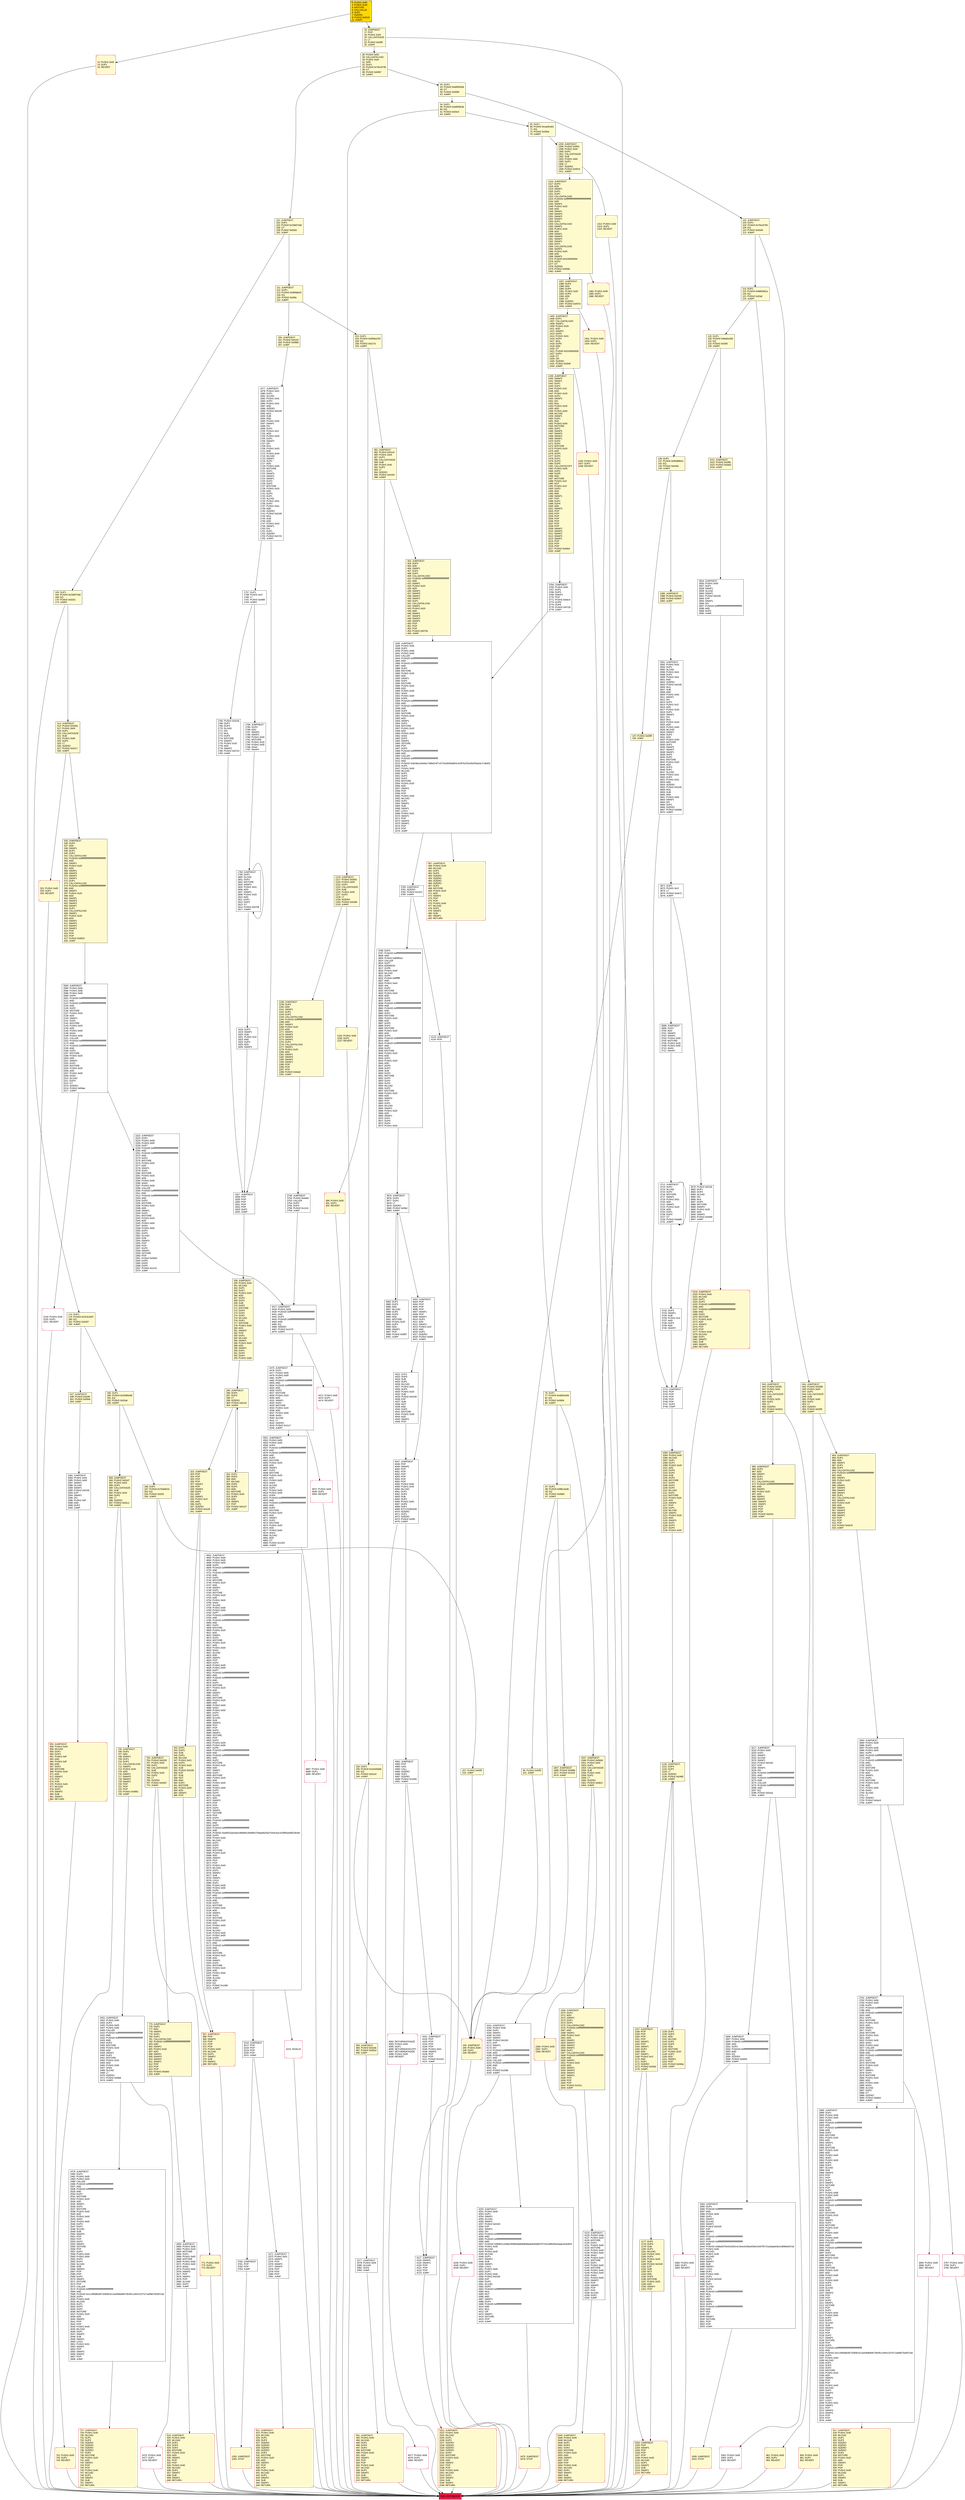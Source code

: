 digraph G {
bgcolor=transparent rankdir=UD;
node [shape=box style=filled color=black fillcolor=white fontname=arial fontcolor=black];
3749 [label="3749: JUMPDEST\l3750: PUSH2 0x0eb0\l3753: CALLER\l3754: DUP4\l3755: DUP4\l3756: PUSH2 0x1141\l3759: JUMP\l" ];
4117 [label="4117: JUMPDEST\l4118: SWAP4\l4119: SWAP3\l4120: POP\l4121: POP\l4122: POP\l4123: JUMP\l" ];
1238 [label="1238: JUMPDEST\l1239: DUP2\l1240: ADD\l1241: SWAP1\l1242: DUP1\l1243: DUP1\l1244: CALLDATALOAD\l1245: PUSH20 0xffffffffffffffffffffffffffffffffffffffff\l1266: AND\l1267: SWAP1\l1268: PUSH1 0x20\l1270: ADD\l1271: SWAP1\l1272: SWAP3\l1273: SWAP2\l1274: SWAP1\l1275: DUP1\l1276: CALLDATALOAD\l1277: SWAP1\l1278: PUSH1 0x20\l1280: ADD\l1281: SWAP1\l1282: SWAP3\l1283: SWAP2\l1284: SWAP1\l1285: POP\l1286: POP\l1287: POP\l1288: PUSH2 0x0ea5\l1291: JUMP\l" fillcolor=lemonchiffon ];
3671 [label="3671: DUP1\l3672: PUSH1 0x1f\l3674: LT\l3675: PUSH2 0x0e72\l3678: JUMPI\l" ];
2475 [label="2475: PUSH1 0x00\l2477: DUP1\l2478: REVERT\l" shape=Msquare color=crimson ];
2218 [label="2218: PUSH1 0x00\l2220: DUP1\l2221: REVERT\l" shape=Msquare color=crimson ];
841 [label="841: JUMPDEST\l842: PUSH2 0x0395\l845: PUSH1 0x04\l847: DUP1\l848: CALLDATASIZE\l849: SUB\l850: PUSH1 0x40\l852: DUP2\l853: LT\l854: ISZERO\l855: PUSH2 0x035f\l858: JUMPI\l" fillcolor=lemonchiffon ];
4047 [label="4047: JUMPDEST\l4048: POP\l4049: SWAP6\l4050: POP\l4051: POP\l4052: POP\l4053: POP\l4054: POP\l4055: POP\l4056: PUSH1 0x00\l4058: PUSH1 0x40\l4060: MLOAD\l4061: DUP1\l4062: DUP4\l4063: SUB\l4064: DUP2\l4065: PUSH1 0x00\l4067: DUP8\l4068: DUP1\l4069: EXTCODESIZE\l4070: ISZERO\l4071: DUP1\l4072: ISZERO\l4073: PUSH2 0x0ff1\l4076: JUMPI\l" ];
4691 [label="4691: JUMPDEST\l4692: PUSH1 0x00\l4694: PUSH1 0x05\l4696: PUSH1 0x00\l4698: DUP5\l4699: PUSH20 0xffffffffffffffffffffffffffffffffffffffff\l4720: AND\l4721: PUSH20 0xffffffffffffffffffffffffffffffffffffffff\l4742: AND\l4743: DUP2\l4744: MSTORE\l4745: PUSH1 0x20\l4747: ADD\l4748: SWAP1\l4749: DUP2\l4750: MSTORE\l4751: PUSH1 0x20\l4753: ADD\l4754: PUSH1 0x00\l4756: SHA3\l4757: SLOAD\l4758: PUSH1 0x05\l4760: PUSH1 0x00\l4762: DUP7\l4763: PUSH20 0xffffffffffffffffffffffffffffffffffffffff\l4784: AND\l4785: PUSH20 0xffffffffffffffffffffffffffffffffffffffff\l4806: AND\l4807: DUP2\l4808: MSTORE\l4809: PUSH1 0x20\l4811: ADD\l4812: SWAP1\l4813: DUP2\l4814: MSTORE\l4815: PUSH1 0x20\l4817: ADD\l4818: PUSH1 0x00\l4820: SHA3\l4821: SLOAD\l4822: ADD\l4823: SWAP1\l4824: POP\l4825: DUP2\l4826: PUSH1 0x05\l4828: PUSH1 0x00\l4830: DUP7\l4831: PUSH20 0xffffffffffffffffffffffffffffffffffffffff\l4852: AND\l4853: PUSH20 0xffffffffffffffffffffffffffffffffffffffff\l4874: AND\l4875: DUP2\l4876: MSTORE\l4877: PUSH1 0x20\l4879: ADD\l4880: SWAP1\l4881: DUP2\l4882: MSTORE\l4883: PUSH1 0x20\l4885: ADD\l4886: PUSH1 0x00\l4888: SHA3\l4889: PUSH1 0x00\l4891: DUP3\l4892: DUP3\l4893: SLOAD\l4894: SUB\l4895: SWAP3\l4896: POP\l4897: POP\l4898: DUP2\l4899: SWAP1\l4900: SSTORE\l4901: POP\l4902: DUP2\l4903: PUSH1 0x05\l4905: PUSH1 0x00\l4907: DUP6\l4908: PUSH20 0xffffffffffffffffffffffffffffffffffffffff\l4929: AND\l4930: PUSH20 0xffffffffffffffffffffffffffffffffffffffff\l4951: AND\l4952: DUP2\l4953: MSTORE\l4954: PUSH1 0x20\l4956: ADD\l4957: SWAP1\l4958: DUP2\l4959: MSTORE\l4960: PUSH1 0x20\l4962: ADD\l4963: PUSH1 0x00\l4965: SHA3\l4966: PUSH1 0x00\l4968: DUP3\l4969: DUP3\l4970: SLOAD\l4971: ADD\l4972: SWAP3\l4973: POP\l4974: POP\l4975: DUP2\l4976: SWAP1\l4977: SSTORE\l4978: POP\l4979: DUP3\l4980: PUSH20 0xffffffffffffffffffffffffffffffffffffffff\l5001: AND\l5002: DUP5\l5003: PUSH20 0xffffffffffffffffffffffffffffffffffffffff\l5024: AND\l5025: PUSH32 0xddf252ad1be2c89b69c2b068fc378daa952ba7f163c4a11628f55a4df523b3ef\l5058: DUP5\l5059: PUSH1 0x40\l5061: MLOAD\l5062: DUP1\l5063: DUP3\l5064: DUP2\l5065: MSTORE\l5066: PUSH1 0x20\l5068: ADD\l5069: SWAP2\l5070: POP\l5071: POP\l5072: PUSH1 0x40\l5074: MLOAD\l5075: DUP1\l5076: SWAP2\l5077: SUB\l5078: SWAP1\l5079: LOG3\l5080: DUP1\l5081: PUSH1 0x05\l5083: PUSH1 0x00\l5085: DUP6\l5086: PUSH20 0xffffffffffffffffffffffffffffffffffffffff\l5107: AND\l5108: PUSH20 0xffffffffffffffffffffffffffffffffffffffff\l5129: AND\l5130: DUP2\l5131: MSTORE\l5132: PUSH1 0x20\l5134: ADD\l5135: SWAP1\l5136: DUP2\l5137: MSTORE\l5138: PUSH1 0x20\l5140: ADD\l5141: PUSH1 0x00\l5143: SHA3\l5144: SLOAD\l5145: PUSH1 0x05\l5147: PUSH1 0x00\l5149: DUP8\l5150: PUSH20 0xffffffffffffffffffffffffffffffffffffffff\l5171: AND\l5172: PUSH20 0xffffffffffffffffffffffffffffffffffffffff\l5193: AND\l5194: DUP2\l5195: MSTORE\l5196: PUSH1 0x20\l5198: ADD\l5199: SWAP1\l5200: DUP2\l5201: MSTORE\l5202: PUSH1 0x20\l5204: ADD\l5205: PUSH1 0x00\l5207: SHA3\l5208: SLOAD\l5209: ADD\l5210: EQ\l5211: PUSH2 0x1460\l5214: JUMPI\l" ];
1827 [label="1827: JUMPDEST\l1828: POP\l1829: POP\l1830: POP\l1831: POP\l1832: POP\l1833: DUP2\l1834: JUMP\l" ];
2222 [label="2222: JUMPDEST\l2223: DUP2\l2224: PUSH1 0x06\l2226: PUSH1 0x00\l2228: DUP7\l2229: PUSH20 0xffffffffffffffffffffffffffffffffffffffff\l2250: AND\l2251: PUSH20 0xffffffffffffffffffffffffffffffffffffffff\l2272: AND\l2273: DUP2\l2274: MSTORE\l2275: PUSH1 0x20\l2277: ADD\l2278: SWAP1\l2279: DUP2\l2280: MSTORE\l2281: PUSH1 0x20\l2283: ADD\l2284: PUSH1 0x00\l2286: SHA3\l2287: PUSH1 0x00\l2289: CALLER\l2290: PUSH20 0xffffffffffffffffffffffffffffffffffffffff\l2311: AND\l2312: PUSH20 0xffffffffffffffffffffffffffffffffffffffff\l2333: AND\l2334: DUP2\l2335: MSTORE\l2336: PUSH1 0x20\l2338: ADD\l2339: SWAP1\l2340: DUP2\l2341: MSTORE\l2342: PUSH1 0x20\l2344: ADD\l2345: PUSH1 0x00\l2347: SHA3\l2348: PUSH1 0x00\l2350: DUP3\l2351: DUP3\l2352: SLOAD\l2353: SUB\l2354: SWAP3\l2355: POP\l2356: POP\l2357: DUP2\l2358: SWAP1\l2359: SSTORE\l2360: POP\l2361: PUSH2 0x0943\l2364: DUP5\l2365: DUP5\l2366: DUP5\l2367: PUSH2 0x1141\l2370: JUMP\l" ];
0 [label="0: PUSH1 0x80\l2: PUSH1 0x40\l4: MSTORE\l5: CALLVALUE\l6: DUP1\l7: ISZERO\l8: PUSH2 0x0010\l11: JUMPI\l" fillcolor=lemonchiffon shape=Msquare fillcolor=gold ];
701 [label="701: PUSH1 0x00\l703: DUP1\l704: REVERT\l" fillcolor=lemonchiffon shape=Msquare color=crimson ];
753 [label="753: JUMPDEST\l754: PUSH2 0x0333\l757: PUSH1 0x04\l759: DUP1\l760: CALLDATASIZE\l761: SUB\l762: PUSH1 0x20\l764: DUP2\l765: LT\l766: ISZERO\l767: PUSH2 0x0307\l770: JUMPI\l" fillcolor=lemonchiffon ];
4124 [label="4124: JUMPDEST\l4125: PUSH1 0x06\l4127: PUSH1 0x20\l4129: MSTORE\l4130: DUP2\l4131: PUSH1 0x00\l4133: MSTORE\l4134: PUSH1 0x40\l4136: PUSH1 0x00\l4138: SHA3\l4139: PUSH1 0x20\l4141: MSTORE\l4142: DUP1\l4143: PUSH1 0x00\l4145: MSTORE\l4146: PUSH1 0x40\l4148: PUSH1 0x00\l4150: SHA3\l4151: PUSH1 0x00\l4153: SWAP2\l4154: POP\l4155: SWAP2\l4156: POP\l4157: POP\l4158: SLOAD\l4159: DUP2\l4160: JUMP\l" ];
3764 [label="3764: JUMPDEST\l3765: PUSH1 0x00\l3767: DUP1\l3768: DUP5\l3769: SWAP1\l3770: POP\l3771: PUSH2 0x0ec4\l3774: DUP6\l3775: DUP6\l3776: PUSH2 0x072b\l3779: JUMP\l" ];
1675 [label="1675: JUMPDEST\l1676: STOP\l" fillcolor=lemonchiffon shape=Msquare color=crimson ];
65 [label="65: DUP1\l66: PUSH4 0xcae9ca51\l71: EQ\l72: PUSH2 0x050e\l75: JUMPI\l" fillcolor=lemonchiffon ];
1818 [label="1818: DUP3\l1819: SWAP1\l1820: SUB\l1821: PUSH1 0x1f\l1823: AND\l1824: DUP3\l1825: ADD\l1826: SWAP2\l" ];
3712 [label="3712: JUMPDEST\l3713: DUP2\l3714: SLOAD\l3715: DUP2\l3716: MSTORE\l3717: SWAP1\l3718: PUSH1 0x01\l3720: ADD\l3721: SWAP1\l3722: PUSH1 0x20\l3724: ADD\l3725: DUP1\l3726: DUP4\l3727: GT\l3728: PUSH2 0x0e80\l3731: JUMPI\l" ];
4115 [label="4115: JUMPDEST\l4116: POP\l" ];
322 [label="322: JUMPDEST\l323: POP\l324: POP\l325: POP\l326: POP\l327: SWAP1\l328: POP\l329: SWAP1\l330: DUP2\l331: ADD\l332: SWAP1\l333: PUSH1 0x1f\l335: AND\l336: DUP1\l337: ISZERO\l338: PUSH2 0x016f\l341: JUMPI\l" fillcolor=lemonchiffon ];
4081 [label="4081: JUMPDEST\l4082: POP\l4083: GAS\l4084: CALL\l4085: ISZERO\l4086: DUP1\l4087: ISZERO\l4088: PUSH2 0x1005\l4091: JUMPI\l" ];
1387 [label="1387: JUMPDEST\l1388: DUP3\l1389: ADD\l1390: DUP4\l1391: PUSH1 0x20\l1393: DUP3\l1394: ADD\l1395: GT\l1396: ISZERO\l1397: PUSH2 0x057d\l1400: JUMPI\l" fillcolor=lemonchiffon ];
1139 [label="1139: DUP1\l1140: DUP3\l1141: ADD\l1142: MLOAD\l1143: DUP2\l1144: DUP5\l1145: ADD\l1146: MSTORE\l1147: PUSH1 0x20\l1149: DUP2\l1150: ADD\l1151: SWAP1\l1152: POP\l1153: PUSH2 0x046a\l1156: JUMP\l" fillcolor=lemonchiffon ];
1202 [label="1202: JUMPDEST\l1203: POP\l1204: SWAP3\l1205: POP\l1206: POP\l1207: POP\l1208: PUSH1 0x40\l1210: MLOAD\l1211: DUP1\l1212: SWAP2\l1213: SUB\l1214: SWAP1\l1215: RETURN\l" fillcolor=lemonchiffon shape=Msquare color=crimson ];
26 [label="26: PUSH1 0x00\l28: CALLDATALOAD\l29: PUSH1 0xe0\l31: SHR\l32: DUP1\l33: PUSH4 0x79cc6790\l38: GT\l39: PUSH2 0x0097\l42: JUMPI\l" fillcolor=lemonchiffon ];
399 [label="399: PUSH1 0x00\l401: DUP1\l402: REVERT\l" fillcolor=lemonchiffon shape=Msquare color=crimson ];
1405 [label="1405: JUMPDEST\l1406: DUP1\l1407: CALLDATALOAD\l1408: SWAP1\l1409: PUSH1 0x20\l1411: ADD\l1412: SWAP2\l1413: DUP5\l1414: PUSH1 0x01\l1416: DUP4\l1417: MUL\l1418: DUP5\l1419: ADD\l1420: GT\l1421: PUSH5 0x0100000000\l1427: DUP4\l1428: GT\l1429: OR\l1430: ISZERO\l1431: PUSH2 0x059f\l1434: JUMPI\l" fillcolor=lemonchiffon ];
5216 [label="5216: JUMPDEST\l5217: POP\l5218: POP\l5219: POP\l5220: POP\l5221: JUMP\l" ];
4417 [label="4417: JUMPDEST\l4418: PUSH1 0x00\l4420: PUSH20 0xffffffffffffffffffffffffffffffffffffffff\l4441: AND\l4442: DUP3\l4443: PUSH20 0xffffffffffffffffffffffffffffffffffffffff\l4464: AND\l4465: EQ\l4466: ISZERO\l4467: PUSH2 0x117b\l4470: JUMPI\l" ];
4101 [label="4101: JUMPDEST\l4102: POP\l4103: POP\l4104: POP\l4105: POP\l4106: PUSH1 0x01\l4108: SWAP2\l4109: POP\l4110: POP\l4111: PUSH2 0x1015\l4114: JUMP\l" ];
147 [label="147: PUSH2 0x00f5\l150: JUMP\l" fillcolor=lemonchiffon ];
4246 [label="4246: PUSH1 0x00\l4248: DUP1\l4249: REVERT\l" shape=Msquare color=crimson ];
655 [label="655: JUMPDEST\l656: PUSH1 0x40\l658: MLOAD\l659: DUP1\l660: DUP3\l661: PUSH1 0xff\l663: AND\l664: PUSH1 0xff\l666: AND\l667: DUP2\l668: MSTORE\l669: PUSH1 0x20\l671: ADD\l672: SWAP2\l673: POP\l674: POP\l675: PUSH1 0x40\l677: MLOAD\l678: DUP1\l679: SWAP2\l680: SUB\l681: SWAP1\l682: RETURN\l" fillcolor=lemonchiffon shape=Msquare color=crimson ];
1435 [label="1435: PUSH1 0x00\l1437: DUP1\l1438: REVERT\l" fillcolor=lemonchiffon shape=Msquare color=crimson ];
943 [label="943: JUMPDEST\l944: PUSH2 0x03f1\l947: PUSH1 0x04\l949: DUP1\l950: CALLDATASIZE\l951: SUB\l952: PUSH1 0x20\l954: DUP2\l955: LT\l956: ISZERO\l957: PUSH2 0x03c5\l960: JUMPI\l" fillcolor=lemonchiffon ];
1835 [label="1835: JUMPDEST\l1836: PUSH1 0x00\l1838: DUP2\l1839: PUSH1 0x06\l1841: PUSH1 0x00\l1843: CALLER\l1844: PUSH20 0xffffffffffffffffffffffffffffffffffffffff\l1865: AND\l1866: PUSH20 0xffffffffffffffffffffffffffffffffffffffff\l1887: AND\l1888: DUP2\l1889: MSTORE\l1890: PUSH1 0x20\l1892: ADD\l1893: SWAP1\l1894: DUP2\l1895: MSTORE\l1896: PUSH1 0x20\l1898: ADD\l1899: PUSH1 0x00\l1901: SHA3\l1902: PUSH1 0x00\l1904: DUP6\l1905: PUSH20 0xffffffffffffffffffffffffffffffffffffffff\l1926: AND\l1927: PUSH20 0xffffffffffffffffffffffffffffffffffffffff\l1948: AND\l1949: DUP2\l1950: MSTORE\l1951: PUSH1 0x20\l1953: ADD\l1954: SWAP1\l1955: DUP2\l1956: MSTORE\l1957: PUSH1 0x20\l1959: ADD\l1960: PUSH1 0x00\l1962: SHA3\l1963: DUP2\l1964: SWAP1\l1965: SSTORE\l1966: POP\l1967: DUP3\l1968: PUSH20 0xffffffffffffffffffffffffffffffffffffffff\l1989: AND\l1990: CALLER\l1991: PUSH20 0xffffffffffffffffffffffffffffffffffffffff\l2012: AND\l2013: PUSH32 0x8c5be1e5ebec7d5bd14f71427d1e84f3dd0314c0f7b2291e5b200ac8c7c3b925\l2046: DUP5\l2047: PUSH1 0x40\l2049: MLOAD\l2050: DUP1\l2051: DUP3\l2052: DUP2\l2053: MSTORE\l2054: PUSH1 0x20\l2056: ADD\l2057: SWAP2\l2058: POP\l2059: POP\l2060: PUSH1 0x40\l2062: MLOAD\l2063: DUP1\l2064: SWAP2\l2065: SUB\l2066: SWAP1\l2067: LOG3\l2068: PUSH1 0x01\l2070: SWAP1\l2071: POP\l2072: SWAP3\l2073: SWAP2\l2074: POP\l2075: POP\l2076: JUMP\l" ];
2683 [label="2683: JUMPDEST\l2684: PUSH1 0x00\l2686: DUP2\l2687: PUSH1 0x05\l2689: PUSH1 0x00\l2691: DUP6\l2692: PUSH20 0xffffffffffffffffffffffffffffffffffffffff\l2713: AND\l2714: PUSH20 0xffffffffffffffffffffffffffffffffffffffff\l2735: AND\l2736: DUP2\l2737: MSTORE\l2738: PUSH1 0x20\l2740: ADD\l2741: SWAP1\l2742: DUP2\l2743: MSTORE\l2744: PUSH1 0x20\l2746: ADD\l2747: PUSH1 0x00\l2749: SHA3\l2750: SLOAD\l2751: LT\l2752: ISZERO\l2753: PUSH2 0x0ac9\l2756: JUMPI\l" ];
87 [label="87: DUP1\l88: PUSH4 0xf8b14a3b\l93: EQ\l94: PUSH2 0x0683\l97: JUMPI\l" fillcolor=lemonchiffon ];
2371 [label="2371: JUMPDEST\l2372: PUSH1 0x01\l2374: SWAP1\l2375: POP\l2376: SWAP4\l2377: SWAP3\l2378: POP\l2379: POP\l2380: POP\l2381: JUMP\l" ];
304 [label="304: DUP1\l305: DUP3\l306: ADD\l307: MLOAD\l308: DUP2\l309: DUP5\l310: ADD\l311: MSTORE\l312: PUSH1 0x20\l314: DUP2\l315: ADD\l316: SWAP1\l317: POP\l318: PUSH2 0x0127\l321: JUMP\l" fillcolor=lemonchiffon ];
535 [label="535: JUMPDEST\l536: DUP2\l537: ADD\l538: SWAP1\l539: DUP1\l540: DUP1\l541: CALLDATALOAD\l542: PUSH20 0xffffffffffffffffffffffffffffffffffffffff\l563: AND\l564: SWAP1\l565: PUSH1 0x20\l567: ADD\l568: SWAP1\l569: SWAP3\l570: SWAP2\l571: SWAP1\l572: DUP1\l573: CALLDATALOAD\l574: PUSH20 0xffffffffffffffffffffffffffffffffffffffff\l595: AND\l596: SWAP1\l597: PUSH1 0x20\l599: ADD\l600: SWAP1\l601: SWAP3\l602: SWAP2\l603: SWAP1\l604: DUP1\l605: CALLDATALOAD\l606: SWAP1\l607: PUSH1 0x20\l609: ADD\l610: SWAP1\l611: SWAP3\l612: SWAP2\l613: SWAP1\l614: POP\l615: POP\l616: POP\l617: PUSH2 0x0823\l620: JUMP\l" fillcolor=lemonchiffon ];
3302 [label="3302: PUSH1 0x00\l3304: DUP1\l3305: REVERT\l" shape=Msquare color=crimson ];
483 [label="483: JUMPDEST\l484: PUSH2 0x01eb\l487: PUSH2 0x081d\l490: JUMP\l" fillcolor=lemonchiffon ];
4077 [label="4077: PUSH1 0x00\l4079: DUP1\l4080: REVERT\l" shape=Msquare color=crimson ];
76 [label="76: DUP1\l77: PUSH4 0xdd62ed3e\l82: EQ\l83: PUSH2 0x060b\l86: JUMPI\l" fillcolor=lemonchiffon ];
621 [label="621: JUMPDEST\l622: PUSH1 0x40\l624: MLOAD\l625: DUP1\l626: DUP3\l627: ISZERO\l628: ISZERO\l629: ISZERO\l630: ISZERO\l631: DUP2\l632: MSTORE\l633: PUSH1 0x20\l635: ADD\l636: SWAP2\l637: POP\l638: POP\l639: PUSH1 0x40\l641: MLOAD\l642: DUP1\l643: SWAP2\l644: SUB\l645: SWAP1\l646: RETURN\l" fillcolor=lemonchiffon shape=Msquare color=crimson ];
775 [label="775: JUMPDEST\l776: DUP2\l777: ADD\l778: SWAP1\l779: DUP1\l780: DUP1\l781: CALLDATALOAD\l782: PUSH20 0xffffffffffffffffffffffffffffffffffffffff\l803: AND\l804: SWAP1\l805: PUSH1 0x20\l807: ADD\l808: SWAP1\l809: SWAP3\l810: SWAP2\l811: SWAP1\l812: POP\l813: POP\l814: POP\l815: PUSH2 0x0a63\l818: JUMP\l" fillcolor=lemonchiffon ];
3364 [label="3364: JUMPDEST\l3365: DUP1\l3366: PUSH20 0xffffffffffffffffffffffffffffffffffffffff\l3387: AND\l3388: PUSH1 0x00\l3390: DUP1\l3391: SWAP1\l3392: SLOAD\l3393: SWAP1\l3394: PUSH2 0x0100\l3397: EXP\l3398: SWAP1\l3399: DIV\l3400: PUSH20 0xffffffffffffffffffffffffffffffffffffffff\l3421: AND\l3422: PUSH20 0xffffffffffffffffffffffffffffffffffffffff\l3443: AND\l3444: PUSH32 0x8be0079c531659141344cd1fd0a4f28419497f9722a3daafe3b4186f6b6457e0\l3477: PUSH1 0x40\l3479: MLOAD\l3480: PUSH1 0x40\l3482: MLOAD\l3483: DUP1\l3484: SWAP2\l3485: SUB\l3486: SWAP1\l3487: LOG3\l3488: DUP1\l3489: PUSH1 0x00\l3491: DUP1\l3492: PUSH2 0x0100\l3495: EXP\l3496: DUP2\l3497: SLOAD\l3498: DUP2\l3499: PUSH20 0xffffffffffffffffffffffffffffffffffffffff\l3520: MUL\l3521: NOT\l3522: AND\l3523: SWAP1\l3524: DUP4\l3525: PUSH20 0xffffffffffffffffffffffffffffffffffffffff\l3546: AND\l3547: MUL\l3548: OR\l3549: SWAP1\l3550: SSTORE\l3551: POP\l3552: POP\l3553: JUMP\l" ];
491 [label="491: JUMPDEST\l492: PUSH1 0x40\l494: MLOAD\l495: DUP1\l496: DUP3\l497: DUP2\l498: MSTORE\l499: PUSH1 0x20\l501: ADD\l502: SWAP2\l503: POP\l504: POP\l505: PUSH1 0x40\l507: MLOAD\l508: DUP1\l509: SWAP2\l510: SUB\l511: SWAP1\l512: RETURN\l" fillcolor=lemonchiffon shape=Msquare color=crimson ];
1677 [label="1677: JUMPDEST\l1678: PUSH1 0x01\l1680: DUP1\l1681: SLOAD\l1682: PUSH1 0x01\l1684: DUP2\l1685: PUSH1 0x01\l1687: AND\l1688: ISZERO\l1689: PUSH2 0x0100\l1692: MUL\l1693: SUB\l1694: AND\l1695: PUSH1 0x02\l1697: SWAP1\l1698: DIV\l1699: DUP1\l1700: PUSH1 0x1f\l1702: ADD\l1703: PUSH1 0x20\l1705: DUP1\l1706: SWAP2\l1707: DIV\l1708: MUL\l1709: PUSH1 0x20\l1711: ADD\l1712: PUSH1 0x40\l1714: MLOAD\l1715: SWAP1\l1716: DUP2\l1717: ADD\l1718: PUSH1 0x40\l1720: MSTORE\l1721: DUP1\l1722: SWAP3\l1723: SWAP2\l1724: SWAP1\l1725: DUP2\l1726: DUP2\l1727: MSTORE\l1728: PUSH1 0x20\l1730: ADD\l1731: DUP3\l1732: DUP1\l1733: SLOAD\l1734: PUSH1 0x01\l1736: DUP2\l1737: PUSH1 0x01\l1739: AND\l1740: ISZERO\l1741: PUSH2 0x0100\l1744: MUL\l1745: SUB\l1746: AND\l1747: PUSH1 0x02\l1749: SWAP1\l1750: DIV\l1751: DUP1\l1752: ISZERO\l1753: PUSH2 0x0723\l1756: JUMPI\l" ];
403 [label="403: JUMPDEST\l404: DUP2\l405: ADD\l406: SWAP1\l407: DUP1\l408: DUP1\l409: CALLDATALOAD\l410: PUSH20 0xffffffffffffffffffffffffffffffffffffffff\l431: AND\l432: SWAP1\l433: PUSH1 0x20\l435: ADD\l436: SWAP1\l437: SWAP3\l438: SWAP2\l439: SWAP1\l440: DUP1\l441: CALLDATALOAD\l442: SWAP1\l443: PUSH1 0x20\l445: ADD\l446: SWAP1\l447: SWAP3\l448: SWAP2\l449: SWAP1\l450: POP\l451: POP\l452: POP\l453: PUSH2 0x072b\l456: JUMP\l" fillcolor=lemonchiffon ];
211 [label="211: JUMPDEST\l212: DUP1\l213: PUSH4 0x06fdde03\l218: EQ\l219: PUSH2 0x00fa\l222: JUMPI\l" fillcolor=lemonchiffon ];
342 [label="342: DUP1\l343: DUP3\l344: SUB\l345: DUP1\l346: MLOAD\l347: PUSH1 0x01\l349: DUP4\l350: PUSH1 0x20\l352: SUB\l353: PUSH2 0x0100\l356: EXP\l357: SUB\l358: NOT\l359: AND\l360: DUP2\l361: MSTORE\l362: PUSH1 0x20\l364: ADD\l365: SWAP2\l366: POP\l" fillcolor=lemonchiffon ];
3679 [label="3679: PUSH2 0x0100\l3682: DUP1\l3683: DUP4\l3684: SLOAD\l3685: DIV\l3686: MUL\l3687: DUP4\l3688: MSTORE\l3689: SWAP2\l3690: PUSH1 0x20\l3692: ADD\l3693: SWAP2\l3694: PUSH2 0x0e9d\l3697: JUMP\l" ];
961 [label="961: PUSH1 0x00\l963: DUP1\l964: REVERT\l" fillcolor=lemonchiffon shape=Msquare color=crimson ];
4547 [label="4547: PUSH1 0x00\l4549: DUP1\l4550: REVERT\l" shape=Msquare color=crimson ];
2757 [label="2757: PUSH1 0x00\l2759: DUP1\l2760: REVERT\l" shape=Msquare color=crimson ];
1009 [label="1009: JUMPDEST\l1010: STOP\l" fillcolor=lemonchiffon shape=Msquare color=crimson ];
5222 [label="5222: EXIT BLOCK\l" fillcolor=crimson ];
136 [label="136: DUP1\l137: PUSH4 0x95d89b41\l142: EQ\l143: PUSH2 0x043d\l146: JUMPI\l" fillcolor=lemonchiffon ];
196 [label="196: DUP1\l197: PUSH4 0x70a08231\l202: EQ\l203: PUSH2 0x02f1\l206: JUMPI\l" fillcolor=lemonchiffon ];
207 [label="207: PUSH2 0x00f5\l210: JUMP\l" fillcolor=lemonchiffon ];
3698 [label="3698: JUMPDEST\l3699: DUP3\l3700: ADD\l3701: SWAP2\l3702: SWAP1\l3703: PUSH1 0x00\l3705: MSTORE\l3706: PUSH1 0x20\l3708: PUSH1 0x00\l3710: SHA3\l3711: SWAP1\l" ];
3591 [label="3591: JUMPDEST\l3592: PUSH1 0x02\l3594: DUP1\l3595: SLOAD\l3596: PUSH1 0x01\l3598: DUP2\l3599: PUSH1 0x01\l3601: AND\l3602: ISZERO\l3603: PUSH2 0x0100\l3606: MUL\l3607: SUB\l3608: AND\l3609: PUSH1 0x02\l3611: SWAP1\l3612: DIV\l3613: DUP1\l3614: PUSH1 0x1f\l3616: ADD\l3617: PUSH1 0x20\l3619: DUP1\l3620: SWAP2\l3621: DIV\l3622: MUL\l3623: PUSH1 0x20\l3625: ADD\l3626: PUSH1 0x40\l3628: MLOAD\l3629: SWAP1\l3630: DUP2\l3631: ADD\l3632: PUSH1 0x40\l3634: MSTORE\l3635: DUP1\l3636: SWAP3\l3637: SWAP2\l3638: SWAP1\l3639: DUP2\l3640: DUP2\l3641: MSTORE\l3642: PUSH1 0x20\l3644: ADD\l3645: DUP3\l3646: DUP1\l3647: SLOAD\l3648: PUSH1 0x01\l3650: DUP2\l3651: PUSH1 0x01\l3653: AND\l3654: ISZERO\l3655: PUSH2 0x0100\l3658: MUL\l3659: SUB\l3660: AND\l3661: PUSH1 0x02\l3663: SWAP1\l3664: DIV\l3665: DUP1\l3666: ISZERO\l3667: PUSH2 0x0e9d\l3670: JUMPI\l" ];
4002 [label="4002: JUMPDEST\l4003: POP\l4004: POP\l4005: POP\l4006: POP\l4007: SWAP1\l4008: POP\l4009: SWAP1\l4010: DUP2\l4011: ADD\l4012: SWAP1\l4013: PUSH1 0x1f\l4015: AND\l4016: DUP1\l4017: ISZERO\l4018: PUSH2 0x0fcf\l4021: JUMPI\l" ];
250 [label="250: JUMPDEST\l251: PUSH2 0x0102\l254: PUSH2 0x068d\l257: JUMP\l" fillcolor=lemonchiffon ];
102 [label="102: JUMPDEST\l103: DUP1\l104: PUSH4 0x79cc6790\l109: EQ\l110: PUSH2 0x0349\l113: JUMPI\l" fillcolor=lemonchiffon ];
1234 [label="1234: PUSH1 0x00\l1236: DUP1\l1237: REVERT\l" fillcolor=lemonchiffon shape=Msquare color=crimson ];
1439 [label="1439: JUMPDEST\l1440: SWAP2\l1441: SWAP1\l1442: DUP1\l1443: DUP1\l1444: PUSH1 0x1f\l1446: ADD\l1447: PUSH1 0x20\l1449: DUP1\l1450: SWAP2\l1451: DIV\l1452: MUL\l1453: PUSH1 0x20\l1455: ADD\l1456: PUSH1 0x40\l1458: MLOAD\l1459: SWAP1\l1460: DUP2\l1461: ADD\l1462: PUSH1 0x40\l1464: MSTORE\l1465: DUP1\l1466: SWAP4\l1467: SWAP3\l1468: SWAP2\l1469: SWAP1\l1470: DUP2\l1471: DUP2\l1472: MSTORE\l1473: PUSH1 0x20\l1475: ADD\l1476: DUP4\l1477: DUP4\l1478: DUP1\l1479: DUP3\l1480: DUP5\l1481: CALLDATACOPY\l1482: PUSH1 0x00\l1484: DUP2\l1485: DUP5\l1486: ADD\l1487: MSTORE\l1488: PUSH1 0x1f\l1490: NOT\l1491: PUSH1 0x1f\l1493: DUP3\l1494: ADD\l1495: AND\l1496: SWAP1\l1497: POP\l1498: DUP1\l1499: DUP4\l1500: ADD\l1501: SWAP3\l1502: POP\l1503: POP\l1504: POP\l1505: POP\l1506: POP\l1507: POP\l1508: POP\l1509: SWAP2\l1510: SWAP3\l1511: SWAP2\l1512: SWAP3\l1513: SWAP1\l1514: POP\l1515: POP\l1516: POP\l1517: PUSH2 0x0eb4\l1520: JUMP\l" fillcolor=lemonchiffon ];
151 [label="151: JUMPDEST\l152: DUP1\l153: PUSH4 0x23b872dd\l158: GT\l159: PUSH2 0x00d3\l162: JUMPI\l" fillcolor=lemonchiffon ];
174 [label="174: DUP1\l175: PUSH4 0x313ce567\l180: EQ\l181: PUSH2 0x0287\l184: JUMPI\l" fillcolor=lemonchiffon ];
185 [label="185: DUP1\l186: PUSH4 0x42966c68\l191: EQ\l192: PUSH2 0x02ab\l195: JUMPI\l" fillcolor=lemonchiffon ];
819 [label="819: JUMPDEST\l820: PUSH1 0x40\l822: MLOAD\l823: DUP1\l824: DUP3\l825: DUP2\l826: MSTORE\l827: PUSH1 0x20\l829: ADD\l830: SWAP2\l831: POP\l832: POP\l833: PUSH1 0x40\l835: MLOAD\l836: DUP1\l837: SWAP2\l838: SUB\l839: SWAP1\l840: RETURN\l" fillcolor=lemonchiffon shape=Msquare color=crimson ];
1312 [label="1312: PUSH1 0x00\l1314: DUP1\l1315: REVERT\l" fillcolor=lemonchiffon shape=Msquare color=crimson ];
3360 [label="3360: PUSH1 0x00\l3362: DUP1\l3363: REVERT\l" shape=Msquare color=crimson ];
1294 [label="1294: JUMPDEST\l1295: PUSH2 0x05f1\l1298: PUSH1 0x04\l1300: DUP1\l1301: CALLDATASIZE\l1302: SUB\l1303: PUSH1 0x60\l1305: DUP2\l1306: LT\l1307: ISZERO\l1308: PUSH2 0x0524\l1311: JUMPI\l" fillcolor=lemonchiffon ];
223 [label="223: DUP1\l224: PUSH4 0x095ea7b3\l229: EQ\l230: PUSH2 0x017d\l233: JUMPI\l" fillcolor=lemonchiffon ];
4161 [label="4161: JUMPDEST\l4162: PUSH1 0x00\l4164: DUP1\l4165: SWAP1\l4166: SLOAD\l4167: SWAP1\l4168: PUSH2 0x0100\l4171: EXP\l4172: SWAP1\l4173: DIV\l4174: PUSH20 0xffffffffffffffffffffffffffffffffffffffff\l4195: AND\l4196: PUSH20 0xffffffffffffffffffffffffffffffffffffffff\l4217: AND\l4218: CALLER\l4219: PUSH20 0xffffffffffffffffffffffffffffffffffffffff\l4240: AND\l4241: EQ\l4242: PUSH2 0x109a\l4245: JUMPI\l" ];
1798 [label="1798: JUMPDEST\l1799: DUP2\l1800: SLOAD\l1801: DUP2\l1802: MSTORE\l1803: SWAP1\l1804: PUSH1 0x01\l1806: ADD\l1807: SWAP1\l1808: PUSH1 0x20\l1810: ADD\l1811: DUP1\l1812: DUP4\l1813: GT\l1814: PUSH2 0x0706\l1817: JUMPI\l" ];
4250 [label="4250: JUMPDEST\l4251: PUSH1 0x00\l4253: DUP1\l4254: SWAP1\l4255: SLOAD\l4256: SWAP1\l4257: PUSH2 0x0100\l4260: EXP\l4261: SWAP1\l4262: DIV\l4263: PUSH20 0xffffffffffffffffffffffffffffffffffffffff\l4284: AND\l4285: PUSH20 0xffffffffffffffffffffffffffffffffffffffff\l4306: AND\l4307: PUSH32 0xf8df31144d9c2f0f6b59d69b8b98abd5459d07f2742c4df920b25aae33c64820\l4340: PUSH1 0x40\l4342: MLOAD\l4343: PUSH1 0x40\l4345: MLOAD\l4346: DUP1\l4347: SWAP2\l4348: SUB\l4349: SWAP1\l4350: LOG2\l4351: PUSH1 0x00\l4353: DUP1\l4354: PUSH1 0x00\l4356: PUSH2 0x0100\l4359: EXP\l4360: DUP2\l4361: SLOAD\l4362: DUP2\l4363: PUSH20 0xffffffffffffffffffffffffffffffffffffffff\l4384: MUL\l4385: NOT\l4386: AND\l4387: SWAP1\l4388: DUP4\l4389: PUSH20 0xffffffffffffffffffffffffffffffffffffffff\l4410: AND\l4411: MUL\l4412: OR\l4413: SWAP1\l4414: SSTORE\l4415: POP\l4416: JUMP\l" ];
1177 [label="1177: DUP1\l1178: DUP3\l1179: SUB\l1180: DUP1\l1181: MLOAD\l1182: PUSH1 0x01\l1184: DUP4\l1185: PUSH1 0x20\l1187: SUB\l1188: PUSH2 0x0100\l1191: EXP\l1192: SUB\l1193: NOT\l1194: AND\l1195: DUP2\l1196: MSTORE\l1197: PUSH1 0x20\l1199: ADD\l1200: SWAP2\l1201: POP\l" fillcolor=lemonchiffon ];
3306 [label="3306: JUMPDEST\l3307: PUSH1 0x00\l3309: PUSH20 0xffffffffffffffffffffffffffffffffffffffff\l3330: AND\l3331: DUP2\l3332: PUSH20 0xffffffffffffffffffffffffffffffffffffffff\l3353: AND\l3354: EQ\l3355: ISZERO\l3356: PUSH2 0x0d24\l3359: JUMPI\l" ];
234 [label="234: DUP1\l235: PUSH4 0x18160ddd\l240: EQ\l241: PUSH2 0x01e3\l244: JUMPI\l" fillcolor=lemonchiffon ];
965 [label="965: JUMPDEST\l966: DUP2\l967: ADD\l968: SWAP1\l969: DUP1\l970: DUP1\l971: CALLDATALOAD\l972: PUSH20 0xffffffffffffffffffffffffffffffffffffffff\l993: AND\l994: SWAP1\l995: PUSH1 0x20\l997: ADD\l998: SWAP1\l999: SWAP3\l1000: SWAP2\l1001: SWAP1\l1002: POP\l1003: POP\l1004: POP\l1005: PUSH2 0x0c91\l1008: JUMP\l" fillcolor=lemonchiffon ];
1292 [label="1292: JUMPDEST\l1293: STOP\l" fillcolor=lemonchiffon shape=Msquare color=crimson ];
647 [label="647: JUMPDEST\l648: PUSH2 0x028f\l651: PUSH2 0x094e\l654: JUMP\l" fillcolor=lemonchiffon ];
2479 [label="2479: JUMPDEST\l2480: DUP2\l2481: PUSH1 0x05\l2483: PUSH1 0x00\l2485: CALLER\l2486: PUSH20 0xffffffffffffffffffffffffffffffffffffffff\l2507: AND\l2508: PUSH20 0xffffffffffffffffffffffffffffffffffffffff\l2529: AND\l2530: DUP2\l2531: MSTORE\l2532: PUSH1 0x20\l2534: ADD\l2535: SWAP1\l2536: DUP2\l2537: MSTORE\l2538: PUSH1 0x20\l2540: ADD\l2541: PUSH1 0x00\l2543: SHA3\l2544: PUSH1 0x00\l2546: DUP3\l2547: DUP3\l2548: SLOAD\l2549: SUB\l2550: SWAP3\l2551: POP\l2552: POP\l2553: DUP2\l2554: SWAP1\l2555: SSTORE\l2556: POP\l2557: DUP2\l2558: PUSH1 0x04\l2560: PUSH1 0x00\l2562: DUP3\l2563: DUP3\l2564: SLOAD\l2565: SUB\l2566: SWAP3\l2567: POP\l2568: POP\l2569: DUP2\l2570: SWAP1\l2571: SSTORE\l2572: POP\l2573: CALLER\l2574: PUSH20 0xffffffffffffffffffffffffffffffffffffffff\l2595: AND\l2596: PUSH32 0xcc16f5dbb4873280815c1ee09dbd06736cffcc184412cf7a71a0fdb75d397ca5\l2629: DUP4\l2630: PUSH1 0x40\l2632: MLOAD\l2633: DUP1\l2634: DUP3\l2635: DUP2\l2636: MSTORE\l2637: PUSH1 0x20\l2639: ADD\l2640: SWAP2\l2641: POP\l2642: POP\l2643: PUSH1 0x40\l2645: MLOAD\l2646: DUP1\l2647: SWAP2\l2648: SUB\l2649: SWAP1\l2650: LOG2\l2651: PUSH1 0x01\l2653: SWAP1\l2654: POP\l2655: SWAP2\l2656: SWAP1\l2657: POP\l2658: JUMP\l" ];
2083 [label="2083: JUMPDEST\l2084: PUSH1 0x00\l2086: PUSH1 0x06\l2088: PUSH1 0x00\l2090: DUP6\l2091: PUSH20 0xffffffffffffffffffffffffffffffffffffffff\l2112: AND\l2113: PUSH20 0xffffffffffffffffffffffffffffffffffffffff\l2134: AND\l2135: DUP2\l2136: MSTORE\l2137: PUSH1 0x20\l2139: ADD\l2140: SWAP1\l2141: DUP2\l2142: MSTORE\l2143: PUSH1 0x20\l2145: ADD\l2146: PUSH1 0x00\l2148: SHA3\l2149: PUSH1 0x00\l2151: CALLER\l2152: PUSH20 0xffffffffffffffffffffffffffffffffffffffff\l2173: AND\l2174: PUSH20 0xffffffffffffffffffffffffffffffffffffffff\l2195: AND\l2196: DUP2\l2197: MSTORE\l2198: PUSH1 0x20\l2200: ADD\l2201: SWAP1\l2202: DUP2\l2203: MSTORE\l2204: PUSH1 0x20\l2206: ADD\l2207: PUSH1 0x00\l2209: SHA3\l2210: SLOAD\l2211: DUP3\l2212: GT\l2213: ISZERO\l2214: PUSH2 0x08ae\l2217: JUMPI\l" ];
771 [label="771: PUSH1 0x00\l773: DUP1\l774: REVERT\l" fillcolor=lemonchiffon shape=Msquare color=crimson ];
2659 [label="2659: JUMPDEST\l2660: PUSH1 0x05\l2662: PUSH1 0x20\l2664: MSTORE\l2665: DUP1\l2666: PUSH1 0x00\l2668: MSTORE\l2669: PUSH1 0x40\l2671: PUSH1 0x00\l2673: SHA3\l2674: PUSH1 0x00\l2676: SWAP2\l2677: POP\l2678: SWAP1\l2679: POP\l2680: SLOAD\l2681: DUP2\l2682: JUMP\l" ];
513 [label="513: JUMPDEST\l514: PUSH2 0x026d\l517: PUSH1 0x04\l519: DUP1\l520: CALLDATASIZE\l521: SUB\l522: PUSH1 0x60\l524: DUP2\l525: LT\l526: ISZERO\l527: PUSH2 0x0217\l530: JUMPI\l" fillcolor=lemonchiffon ];
1019 [label="1019: JUMPDEST\l1020: PUSH1 0x40\l1022: MLOAD\l1023: DUP1\l1024: DUP3\l1025: PUSH20 0xffffffffffffffffffffffffffffffffffffffff\l1046: AND\l1047: PUSH20 0xffffffffffffffffffffffffffffffffffffffff\l1068: AND\l1069: DUP2\l1070: MSTORE\l1071: PUSH1 0x20\l1073: ADD\l1074: SWAP2\l1075: POP\l1076: POP\l1077: PUSH1 0x40\l1079: MLOAD\l1080: DUP1\l1081: SWAP2\l1082: SUB\l1083: SWAP1\l1084: RETURN\l" fillcolor=lemonchiffon shape=Msquare color=crimson ];
917 [label="917: JUMPDEST\l918: PUSH1 0x40\l920: MLOAD\l921: DUP1\l922: DUP3\l923: ISZERO\l924: ISZERO\l925: ISZERO\l926: ISZERO\l927: DUP2\l928: MSTORE\l929: PUSH1 0x20\l931: ADD\l932: SWAP2\l933: POP\l934: POP\l935: PUSH1 0x40\l937: MLOAD\l938: DUP1\l939: SWAP2\l940: SUB\l941: SWAP1\l942: RETURN\l" fillcolor=lemonchiffon shape=Msquare color=crimson ];
683 [label="683: JUMPDEST\l684: PUSH2 0x02d7\l687: PUSH1 0x04\l689: DUP1\l690: CALLDATASIZE\l691: SUB\l692: PUSH1 0x20\l694: DUP2\l695: LT\l696: ISZERO\l697: PUSH2 0x02c1\l700: JUMPI\l" fillcolor=lemonchiffon ];
3741 [label="3741: JUMPDEST\l3742: POP\l3743: POP\l3744: POP\l3745: POP\l3746: POP\l3747: DUP2\l3748: JUMP\l" ];
54 [label="54: DUP1\l55: PUSH4 0xa9059cbb\l60: EQ\l61: PUSH2 0x04c0\l64: JUMPI\l" fillcolor=lemonchiffon ];
2898 [label="2898: JUMPDEST\l2899: DUP2\l2900: PUSH1 0x05\l2902: PUSH1 0x00\l2904: DUP6\l2905: PUSH20 0xffffffffffffffffffffffffffffffffffffffff\l2926: AND\l2927: PUSH20 0xffffffffffffffffffffffffffffffffffffffff\l2948: AND\l2949: DUP2\l2950: MSTORE\l2951: PUSH1 0x20\l2953: ADD\l2954: SWAP1\l2955: DUP2\l2956: MSTORE\l2957: PUSH1 0x20\l2959: ADD\l2960: PUSH1 0x00\l2962: SHA3\l2963: PUSH1 0x00\l2965: DUP3\l2966: DUP3\l2967: SLOAD\l2968: SUB\l2969: SWAP3\l2970: POP\l2971: POP\l2972: DUP2\l2973: SWAP1\l2974: SSTORE\l2975: POP\l2976: DUP2\l2977: PUSH1 0x06\l2979: PUSH1 0x00\l2981: DUP6\l2982: PUSH20 0xffffffffffffffffffffffffffffffffffffffff\l3003: AND\l3004: PUSH20 0xffffffffffffffffffffffffffffffffffffffff\l3025: AND\l3026: DUP2\l3027: MSTORE\l3028: PUSH1 0x20\l3030: ADD\l3031: SWAP1\l3032: DUP2\l3033: MSTORE\l3034: PUSH1 0x20\l3036: ADD\l3037: PUSH1 0x00\l3039: SHA3\l3040: PUSH1 0x00\l3042: CALLER\l3043: PUSH20 0xffffffffffffffffffffffffffffffffffffffff\l3064: AND\l3065: PUSH20 0xffffffffffffffffffffffffffffffffffffffff\l3086: AND\l3087: DUP2\l3088: MSTORE\l3089: PUSH1 0x20\l3091: ADD\l3092: SWAP1\l3093: DUP2\l3094: MSTORE\l3095: PUSH1 0x20\l3097: ADD\l3098: PUSH1 0x00\l3100: SHA3\l3101: PUSH1 0x00\l3103: DUP3\l3104: DUP3\l3105: SLOAD\l3106: SUB\l3107: SWAP3\l3108: POP\l3109: POP\l3110: DUP2\l3111: SWAP1\l3112: SSTORE\l3113: POP\l3114: DUP2\l3115: PUSH1 0x04\l3117: PUSH1 0x00\l3119: DUP3\l3120: DUP3\l3121: SLOAD\l3122: SUB\l3123: SWAP3\l3124: POP\l3125: POP\l3126: DUP2\l3127: SWAP1\l3128: SSTORE\l3129: POP\l3130: DUP3\l3131: PUSH20 0xffffffffffffffffffffffffffffffffffffffff\l3152: AND\l3153: PUSH32 0xcc16f5dbb4873280815c1ee09dbd06736cffcc184412cf7a71a0fdb75d397ca5\l3186: DUP4\l3187: PUSH1 0x40\l3189: MLOAD\l3190: DUP1\l3191: DUP3\l3192: DUP2\l3193: MSTORE\l3194: PUSH1 0x20\l3196: ADD\l3197: SWAP2\l3198: POP\l3199: POP\l3200: PUSH1 0x40\l3202: MLOAD\l3203: DUP1\l3204: SWAP2\l3205: SUB\l3206: SWAP1\l3207: LOG2\l3208: PUSH1 0x01\l3210: SWAP1\l3211: POP\l3212: SWAP3\l3213: SWAP2\l3214: POP\l3215: POP\l3216: JUMP\l" ];
3732 [label="3732: DUP3\l3733: SWAP1\l3734: SUB\l3735: PUSH1 0x1f\l3737: AND\l3738: DUP3\l3739: ADD\l3740: SWAP2\l" ];
12 [label="12: PUSH1 0x00\l14: DUP1\l15: REVERT\l" fillcolor=lemonchiffon shape=Msquare color=crimson ];
2382 [label="2382: JUMPDEST\l2383: PUSH1 0x03\l2385: PUSH1 0x00\l2387: SWAP1\l2388: SLOAD\l2389: SWAP1\l2390: PUSH2 0x0100\l2393: EXP\l2394: SWAP1\l2395: DIV\l2396: PUSH1 0xff\l2398: AND\l2399: DUP2\l2400: JUMP\l" ];
16 [label="16: JUMPDEST\l17: POP\l18: PUSH1 0x04\l20: CALLDATASIZE\l21: LT\l22: PUSH2 0x00f5\l25: JUMPI\l" fillcolor=lemonchiffon ];
258 [label="258: JUMPDEST\l259: PUSH1 0x40\l261: MLOAD\l262: DUP1\l263: DUP1\l264: PUSH1 0x20\l266: ADD\l267: DUP3\l268: DUP2\l269: SUB\l270: DUP3\l271: MSTORE\l272: DUP4\l273: DUP2\l274: DUP2\l275: MLOAD\l276: DUP2\l277: MSTORE\l278: PUSH1 0x20\l280: ADD\l281: SWAP2\l282: POP\l283: DUP1\l284: MLOAD\l285: SWAP1\l286: PUSH1 0x20\l288: ADD\l289: SWAP1\l290: DUP1\l291: DUP4\l292: DUP4\l293: PUSH1 0x00\l" fillcolor=lemonchiffon ];
531 [label="531: PUSH1 0x00\l533: DUP1\l534: REVERT\l" fillcolor=lemonchiffon shape=Msquare color=crimson ];
705 [label="705: JUMPDEST\l706: DUP2\l707: ADD\l708: SWAP1\l709: DUP1\l710: DUP1\l711: CALLDATALOAD\l712: SWAP1\l713: PUSH1 0x20\l715: ADD\l716: SWAP1\l717: SWAP3\l718: SWAP2\l719: SWAP1\l720: POP\l721: POP\l722: POP\l723: PUSH2 0x0961\l726: JUMP\l" fillcolor=lemonchiffon ];
1765 [label="1765: PUSH2 0x0100\l1768: DUP1\l1769: DUP4\l1770: SLOAD\l1771: DIV\l1772: MUL\l1773: DUP4\l1774: MSTORE\l1775: SWAP2\l1776: PUSH1 0x20\l1778: ADD\l1779: SWAP2\l1780: PUSH2 0x0723\l1783: JUMP\l" ];
1667 [label="1667: JUMPDEST\l1668: PUSH2 0x068b\l1671: PUSH2 0x1041\l1674: JUMP\l" fillcolor=lemonchiffon ];
2401 [label="2401: JUMPDEST\l2402: PUSH1 0x00\l2404: DUP2\l2405: PUSH1 0x05\l2407: PUSH1 0x00\l2409: CALLER\l2410: PUSH20 0xffffffffffffffffffffffffffffffffffffffff\l2431: AND\l2432: PUSH20 0xffffffffffffffffffffffffffffffffffffffff\l2453: AND\l2454: DUP2\l2455: MSTORE\l2456: PUSH1 0x20\l2458: ADD\l2459: SWAP1\l2460: DUP2\l2461: MSTORE\l2462: PUSH1 0x20\l2464: ADD\l2465: PUSH1 0x00\l2467: SHA3\l2468: SLOAD\l2469: LT\l2470: ISZERO\l2471: PUSH2 0x09af\l2474: JUMPI\l" ];
1316 [label="1316: JUMPDEST\l1317: DUP2\l1318: ADD\l1319: SWAP1\l1320: DUP1\l1321: DUP1\l1322: CALLDATALOAD\l1323: PUSH20 0xffffffffffffffffffffffffffffffffffffffff\l1344: AND\l1345: SWAP1\l1346: PUSH1 0x20\l1348: ADD\l1349: SWAP1\l1350: SWAP3\l1351: SWAP2\l1352: SWAP1\l1353: DUP1\l1354: CALLDATALOAD\l1355: SWAP1\l1356: PUSH1 0x20\l1358: ADD\l1359: SWAP1\l1360: SWAP3\l1361: SWAP2\l1362: SWAP1\l1363: DUP1\l1364: CALLDATALOAD\l1365: SWAP1\l1366: PUSH1 0x20\l1368: ADD\l1369: SWAP1\l1370: PUSH5 0x0100000000\l1376: DUP2\l1377: GT\l1378: ISZERO\l1379: PUSH2 0x056b\l1382: JUMPI\l" fillcolor=lemonchiffon ];
1011 [label="1011: JUMPDEST\l1012: PUSH2 0x03fb\l1015: PUSH2 0x0de2\l1018: JUMP\l" fillcolor=lemonchiffon ];
1565 [label="1565: PUSH1 0x00\l1567: DUP1\l1568: REVERT\l" fillcolor=lemonchiffon shape=Msquare color=crimson ];
3780 [label="3780: JUMPDEST\l3781: ISZERO\l3782: PUSH2 0x1013\l3785: JUMPI\l" ];
4022 [label="4022: DUP1\l4023: DUP3\l4024: SUB\l4025: DUP1\l4026: MLOAD\l4027: PUSH1 0x01\l4029: DUP4\l4030: PUSH1 0x20\l4032: SUB\l4033: PUSH2 0x0100\l4036: EXP\l4037: SUB\l4038: NOT\l4039: AND\l4040: DUP2\l4041: MSTORE\l4042: PUSH1 0x20\l4044: ADD\l4045: SWAP2\l4046: POP\l" ];
381 [label="381: JUMPDEST\l382: PUSH2 0x01c9\l385: PUSH1 0x04\l387: DUP1\l388: CALLDATASIZE\l389: SUB\l390: PUSH1 0x40\l392: DUP2\l393: LT\l394: ISZERO\l395: PUSH2 0x0193\l398: JUMPI\l" fillcolor=lemonchiffon ];
1547 [label="1547: JUMPDEST\l1548: PUSH2 0x066d\l1551: PUSH1 0x04\l1553: DUP1\l1554: CALLDATASIZE\l1555: SUB\l1556: PUSH1 0x40\l1558: DUP2\l1559: LT\l1560: ISZERO\l1561: PUSH2 0x0621\l1564: JUMPI\l" fillcolor=lemonchiffon ];
98 [label="98: PUSH2 0x00f5\l101: JUMP\l" fillcolor=lemonchiffon ];
1157 [label="1157: JUMPDEST\l1158: POP\l1159: POP\l1160: POP\l1161: POP\l1162: SWAP1\l1163: POP\l1164: SWAP1\l1165: DUP2\l1166: ADD\l1167: SWAP1\l1168: PUSH1 0x1f\l1170: AND\l1171: DUP1\l1172: ISZERO\l1173: PUSH2 0x04b2\l1176: JUMPI\l" fillcolor=lemonchiffon ];
1383 [label="1383: PUSH1 0x00\l1385: DUP1\l1386: REVERT\l" fillcolor=lemonchiffon shape=Msquare color=crimson ];
125 [label="125: DUP1\l126: PUSH4 0x8da5cb5b\l131: EQ\l132: PUSH2 0x03f3\l135: JUMPI\l" fillcolor=lemonchiffon ];
3984 [label="3984: DUP1\l3985: DUP3\l3986: ADD\l3987: MLOAD\l3988: DUP2\l3989: DUP5\l3990: ADD\l3991: MSTORE\l3992: PUSH1 0x20\l3994: DUP2\l3995: ADD\l3996: SWAP1\l3997: POP\l3998: PUSH2 0x0f87\l4001: JUMP\l" ];
1521 [label="1521: JUMPDEST\l1522: PUSH1 0x40\l1524: MLOAD\l1525: DUP1\l1526: DUP3\l1527: ISZERO\l1528: ISZERO\l1529: ISZERO\l1530: ISZERO\l1531: DUP2\l1532: MSTORE\l1533: PUSH1 0x20\l1535: ADD\l1536: SWAP2\l1537: POP\l1538: POP\l1539: PUSH1 0x40\l1541: MLOAD\l1542: DUP1\l1543: SWAP2\l1544: SUB\l1545: SWAP1\l1546: RETURN\l" fillcolor=lemonchiffon shape=Msquare color=crimson ];
1757 [label="1757: DUP1\l1758: PUSH1 0x1f\l1760: LT\l1761: PUSH2 0x06f8\l1764: JUMPI\l" ];
43 [label="43: DUP1\l44: PUSH4 0xa9059cbb\l49: GT\l50: PUSH2 0x0066\l53: JUMPI\l" fillcolor=lemonchiffon ];
1569 [label="1569: JUMPDEST\l1570: DUP2\l1571: ADD\l1572: SWAP1\l1573: DUP1\l1574: DUP1\l1575: CALLDATALOAD\l1576: PUSH20 0xffffffffffffffffffffffffffffffffffffffff\l1597: AND\l1598: SWAP1\l1599: PUSH1 0x20\l1601: ADD\l1602: SWAP1\l1603: SWAP3\l1604: SWAP2\l1605: SWAP1\l1606: DUP1\l1607: CALLDATALOAD\l1608: PUSH20 0xffffffffffffffffffffffffffffffffffffffff\l1629: AND\l1630: SWAP1\l1631: PUSH1 0x20\l1633: ADD\l1634: SWAP1\l1635: SWAP3\l1636: SWAP2\l1637: SWAP1\l1638: POP\l1639: POP\l1640: POP\l1641: PUSH2 0x101c\l1644: JUMP\l" fillcolor=lemonchiffon ];
2077 [label="2077: JUMPDEST\l2078: PUSH1 0x04\l2080: SLOAD\l2081: DUP2\l2082: JUMP\l" ];
3554 [label="3554: JUMPDEST\l3555: PUSH1 0x00\l3557: DUP1\l3558: SWAP1\l3559: SLOAD\l3560: SWAP1\l3561: PUSH2 0x0100\l3564: EXP\l3565: SWAP1\l3566: DIV\l3567: PUSH20 0xffffffffffffffffffffffffffffffffffffffff\l3588: AND\l3589: DUP2\l3590: JUMP\l" ];
295 [label="295: JUMPDEST\l296: DUP4\l297: DUP2\l298: LT\l299: ISZERO\l300: PUSH2 0x0142\l303: JUMPI\l" fillcolor=lemonchiffon ];
2761 [label="2761: JUMPDEST\l2762: PUSH1 0x06\l2764: PUSH1 0x00\l2766: DUP5\l2767: PUSH20 0xffffffffffffffffffffffffffffffffffffffff\l2788: AND\l2789: PUSH20 0xffffffffffffffffffffffffffffffffffffffff\l2810: AND\l2811: DUP2\l2812: MSTORE\l2813: PUSH1 0x20\l2815: ADD\l2816: SWAP1\l2817: DUP2\l2818: MSTORE\l2819: PUSH1 0x20\l2821: ADD\l2822: PUSH1 0x00\l2824: SHA3\l2825: PUSH1 0x00\l2827: CALLER\l2828: PUSH20 0xffffffffffffffffffffffffffffffffffffffff\l2849: AND\l2850: PUSH20 0xffffffffffffffffffffffffffffffffffffffff\l2871: AND\l2872: DUP2\l2873: MSTORE\l2874: PUSH1 0x20\l2876: ADD\l2877: SWAP1\l2878: DUP2\l2879: MSTORE\l2880: PUSH1 0x20\l2882: ADD\l2883: PUSH1 0x00\l2885: SHA3\l2886: SLOAD\l2887: DUP3\l2888: GT\l2889: ISZERO\l2890: PUSH2 0x0b52\l2893: JUMPI\l" ];
4471 [label="4471: PUSH1 0x00\l4473: DUP1\l4474: REVERT\l" shape=Msquare color=crimson ];
1401 [label="1401: PUSH1 0x00\l1403: DUP1\l1404: REVERT\l" fillcolor=lemonchiffon shape=Msquare color=crimson ];
863 [label="863: JUMPDEST\l864: DUP2\l865: ADD\l866: SWAP1\l867: DUP1\l868: DUP1\l869: CALLDATALOAD\l870: PUSH20 0xffffffffffffffffffffffffffffffffffffffff\l891: AND\l892: SWAP1\l893: PUSH1 0x20\l895: ADD\l896: SWAP1\l897: SWAP3\l898: SWAP2\l899: SWAP1\l900: DUP1\l901: CALLDATALOAD\l902: SWAP1\l903: PUSH1 0x20\l905: ADD\l906: SWAP1\l907: SWAP3\l908: SWAP2\l909: SWAP1\l910: POP\l911: POP\l912: POP\l913: PUSH2 0x0a7b\l916: JUMP\l" fillcolor=lemonchiffon ];
1216 [label="1216: JUMPDEST\l1217: PUSH2 0x050c\l1220: PUSH1 0x04\l1222: DUP1\l1223: CALLDATASIZE\l1224: SUB\l1225: PUSH1 0x40\l1227: DUP2\l1228: LT\l1229: ISZERO\l1230: PUSH2 0x04d6\l1233: JUMPI\l" fillcolor=lemonchiffon ];
3786 [label="3786: DUP1\l3787: PUSH20 0xffffffffffffffffffffffffffffffffffffffff\l3808: AND\l3809: PUSH4 0x8f4ffcb1\l3814: CALLER\l3815: DUP7\l3816: ADDRESS\l3817: DUP8\l3818: PUSH1 0x40\l3820: MLOAD\l3821: DUP6\l3822: PUSH4 0xffffffff\l3827: AND\l3828: PUSH1 0xe0\l3830: SHL\l3831: DUP2\l3832: MSTORE\l3833: PUSH1 0x04\l3835: ADD\l3836: DUP1\l3837: DUP6\l3838: PUSH20 0xffffffffffffffffffffffffffffffffffffffff\l3859: AND\l3860: PUSH20 0xffffffffffffffffffffffffffffffffffffffff\l3881: AND\l3882: DUP2\l3883: MSTORE\l3884: PUSH1 0x20\l3886: ADD\l3887: DUP5\l3888: DUP2\l3889: MSTORE\l3890: PUSH1 0x20\l3892: ADD\l3893: DUP4\l3894: PUSH20 0xffffffffffffffffffffffffffffffffffffffff\l3915: AND\l3916: PUSH20 0xffffffffffffffffffffffffffffffffffffffff\l3937: AND\l3938: DUP2\l3939: MSTORE\l3940: PUSH1 0x20\l3942: ADD\l3943: DUP1\l3944: PUSH1 0x20\l3946: ADD\l3947: DUP3\l3948: DUP2\l3949: SUB\l3950: DUP3\l3951: MSTORE\l3952: DUP4\l3953: DUP2\l3954: DUP2\l3955: MLOAD\l3956: DUP2\l3957: MSTORE\l3958: PUSH1 0x20\l3960: ADD\l3961: SWAP2\l3962: POP\l3963: DUP1\l3964: MLOAD\l3965: SWAP1\l3966: PUSH1 0x20\l3968: ADD\l3969: SWAP1\l3970: DUP1\l3971: DUP4\l3972: DUP4\l3973: PUSH1 0x00\l" ];
1645 [label="1645: JUMPDEST\l1646: PUSH1 0x40\l1648: MLOAD\l1649: DUP1\l1650: DUP3\l1651: DUP2\l1652: MSTORE\l1653: PUSH1 0x20\l1655: ADD\l1656: SWAP2\l1657: POP\l1658: POP\l1659: PUSH1 0x40\l1661: MLOAD\l1662: DUP1\l1663: SWAP2\l1664: SUB\l1665: SWAP1\l1666: RETURN\l" fillcolor=lemonchiffon shape=Msquare color=crimson ];
3975 [label="3975: JUMPDEST\l3976: DUP4\l3977: DUP2\l3978: LT\l3979: ISZERO\l3980: PUSH2 0x0fa2\l3983: JUMPI\l" ];
1085 [label="1085: JUMPDEST\l1086: PUSH2 0x0445\l1089: PUSH2 0x0e07\l1092: JUMP\l" fillcolor=lemonchiffon ];
5215 [label="5215: INVALID\l" shape=Msquare color=crimson ];
1784 [label="1784: JUMPDEST\l1785: DUP3\l1786: ADD\l1787: SWAP2\l1788: SWAP1\l1789: PUSH1 0x00\l1791: MSTORE\l1792: PUSH1 0x20\l1794: PUSH1 0x00\l1796: SHA3\l1797: SWAP1\l" ];
163 [label="163: DUP1\l164: PUSH4 0x23b872dd\l169: EQ\l170: PUSH2 0x0201\l173: JUMPI\l" fillcolor=lemonchiffon ];
4475 [label="4475: JUMPDEST\l4476: DUP1\l4477: PUSH1 0x05\l4479: PUSH1 0x00\l4481: DUP6\l4482: PUSH20 0xffffffffffffffffffffffffffffffffffffffff\l4503: AND\l4504: PUSH20 0xffffffffffffffffffffffffffffffffffffffff\l4525: AND\l4526: DUP2\l4527: MSTORE\l4528: PUSH1 0x20\l4530: ADD\l4531: SWAP1\l4532: DUP2\l4533: MSTORE\l4534: PUSH1 0x20\l4536: ADD\l4537: PUSH1 0x00\l4539: SHA3\l4540: SLOAD\l4541: LT\l4542: ISZERO\l4543: PUSH2 0x11c7\l4546: JUMPI\l" ];
4092 [label="4092: RETURNDATASIZE\l4093: PUSH1 0x00\l4095: DUP1\l4096: RETURNDATACOPY\l4097: RETURNDATASIZE\l4098: PUSH1 0x00\l4100: REVERT\l" shape=Msquare color=crimson ];
3217 [label="3217: JUMPDEST\l3218: PUSH1 0x00\l3220: DUP1\l3221: SWAP1\l3222: SLOAD\l3223: SWAP1\l3224: PUSH2 0x0100\l3227: EXP\l3228: SWAP1\l3229: DIV\l3230: PUSH20 0xffffffffffffffffffffffffffffffffffffffff\l3251: AND\l3252: PUSH20 0xffffffffffffffffffffffffffffffffffffffff\l3273: AND\l3274: CALLER\l3275: PUSH20 0xffffffffffffffffffffffffffffffffffffffff\l3296: AND\l3297: EQ\l3298: PUSH2 0x0cea\l3301: JUMPI\l" ];
727 [label="727: JUMPDEST\l728: PUSH1 0x40\l730: MLOAD\l731: DUP1\l732: DUP3\l733: ISZERO\l734: ISZERO\l735: ISZERO\l736: ISZERO\l737: DUP2\l738: MSTORE\l739: PUSH1 0x20\l741: ADD\l742: SWAP2\l743: POP\l744: POP\l745: PUSH1 0x40\l747: MLOAD\l748: DUP1\l749: SWAP2\l750: SUB\l751: SWAP1\l752: RETURN\l" fillcolor=lemonchiffon shape=Msquare color=crimson ];
114 [label="114: DUP1\l115: PUSH4 0x8863dd1a\l120: EQ\l121: PUSH2 0x03af\l124: JUMPI\l" fillcolor=lemonchiffon ];
4687 [label="4687: PUSH1 0x00\l4689: DUP1\l4690: REVERT\l" shape=Msquare color=crimson ];
2894 [label="2894: PUSH1 0x00\l2896: DUP1\l2897: REVERT\l" shape=Msquare color=crimson ];
245 [label="245: JUMPDEST\l246: PUSH1 0x00\l248: DUP1\l249: REVERT\l" fillcolor=lemonchiffon shape=Msquare color=crimson ];
457 [label="457: JUMPDEST\l458: PUSH1 0x40\l460: MLOAD\l461: DUP1\l462: DUP3\l463: ISZERO\l464: ISZERO\l465: ISZERO\l466: ISZERO\l467: DUP2\l468: MSTORE\l469: PUSH1 0x20\l471: ADD\l472: SWAP2\l473: POP\l474: POP\l475: PUSH1 0x40\l477: MLOAD\l478: DUP1\l479: SWAP2\l480: SUB\l481: SWAP1\l482: RETURN\l" fillcolor=lemonchiffon shape=Msquare color=crimson ];
1093 [label="1093: JUMPDEST\l1094: PUSH1 0x40\l1096: MLOAD\l1097: DUP1\l1098: DUP1\l1099: PUSH1 0x20\l1101: ADD\l1102: DUP3\l1103: DUP2\l1104: SUB\l1105: DUP3\l1106: MSTORE\l1107: DUP4\l1108: DUP2\l1109: DUP2\l1110: MLOAD\l1111: DUP2\l1112: MSTORE\l1113: PUSH1 0x20\l1115: ADD\l1116: SWAP2\l1117: POP\l1118: DUP1\l1119: MLOAD\l1120: SWAP1\l1121: PUSH1 0x20\l1123: ADD\l1124: SWAP1\l1125: DUP1\l1126: DUP4\l1127: DUP4\l1128: PUSH1 0x00\l" fillcolor=lemonchiffon ];
4551 [label="4551: JUMPDEST\l4552: PUSH1 0x05\l4554: PUSH1 0x00\l4556: DUP4\l4557: PUSH20 0xffffffffffffffffffffffffffffffffffffffff\l4578: AND\l4579: PUSH20 0xffffffffffffffffffffffffffffffffffffffff\l4600: AND\l4601: DUP2\l4602: MSTORE\l4603: PUSH1 0x20\l4605: ADD\l4606: SWAP1\l4607: DUP2\l4608: MSTORE\l4609: PUSH1 0x20\l4611: ADD\l4612: PUSH1 0x00\l4614: SHA3\l4615: SLOAD\l4616: DUP2\l4617: PUSH1 0x05\l4619: PUSH1 0x00\l4621: DUP6\l4622: PUSH20 0xffffffffffffffffffffffffffffffffffffffff\l4643: AND\l4644: PUSH20 0xffffffffffffffffffffffffffffffffffffffff\l4665: AND\l4666: DUP2\l4667: MSTORE\l4668: PUSH1 0x20\l4670: ADD\l4671: SWAP1\l4672: DUP2\l4673: MSTORE\l4674: PUSH1 0x20\l4676: ADD\l4677: PUSH1 0x00\l4679: SHA3\l4680: SLOAD\l4681: ADD\l4682: GT\l4683: PUSH2 0x1253\l4686: JUMPI\l" ];
1130 [label="1130: JUMPDEST\l1131: DUP4\l1132: DUP2\l1133: LT\l1134: ISZERO\l1135: PUSH2 0x0485\l1138: JUMPI\l" fillcolor=lemonchiffon ];
367 [label="367: JUMPDEST\l368: POP\l369: SWAP3\l370: POP\l371: POP\l372: POP\l373: PUSH1 0x40\l375: MLOAD\l376: DUP1\l377: SWAP2\l378: SUB\l379: SWAP1\l380: RETURN\l" fillcolor=lemonchiffon shape=Msquare color=crimson ];
859 [label="859: PUSH1 0x00\l861: DUP1\l862: REVERT\l" fillcolor=lemonchiffon shape=Msquare color=crimson ];
3760 [label="3760: JUMPDEST\l3761: POP\l3762: POP\l3763: JUMP\l" ];
174 -> 185;
1798 -> 1798;
3712 -> 3712;
1009 -> 5222;
3786 -> 3975;
4547 -> 5222;
961 -> 5222;
3732 -> 3741;
705 -> 2401;
1294 -> 1312;
1547 -> 1569;
76 -> 87;
4475 -> 4551;
2371 -> 621;
185 -> 196;
4551 -> 4687;
683 -> 705;
4161 -> 4250;
3764 -> 1835;
2659 -> 819;
2683 -> 2757;
250 -> 1677;
4047 -> 4081;
4077 -> 5222;
223 -> 381;
1130 -> 1157;
1294 -> 1316;
647 -> 2382;
1818 -> 1827;
2761 -> 2894;
491 -> 5222;
16 -> 245;
163 -> 513;
399 -> 5222;
136 -> 147;
1157 -> 1177;
1435 -> 5222;
1405 -> 1439;
3741 -> 1093;
3591 -> 3671;
43 -> 54;
3760 -> 1292;
234 -> 245;
258 -> 295;
403 -> 1835;
1011 -> 3554;
5216 -> 2371;
2475 -> 5222;
54 -> 1216;
65 -> 76;
1784 -> 1798;
1757 -> 1765;
3217 -> 3306;
1316 -> 1383;
3554 -> 1019;
965 -> 3217;
87 -> 98;
5215 -> 5222;
2894 -> 5222;
2077 -> 491;
54 -> 65;
3712 -> 3732;
4250 -> 1675;
367 -> 5222;
457 -> 5222;
245 -> 5222;
1677 -> 1757;
2382 -> 655;
151 -> 163;
163 -> 174;
863 -> 2683;
859 -> 5222;
1316 -> 1387;
1383 -> 5222;
1827 -> 258;
2083 -> 2218;
342 -> 367;
943 -> 965;
1521 -> 5222;
125 -> 136;
3217 -> 3302;
1216 -> 1234;
3975 -> 4002;
4471 -> 5222;
1798 -> 1818;
0 -> 12;
1085 -> 3591;
683 -> 701;
1177 -> 1202;
4161 -> 4246;
43 -> 102;
1401 -> 5222;
3591 -> 3741;
4081 -> 4092;
4124 -> 1645;
771 -> 5222;
3306 -> 3364;
1835 -> 457;
1019 -> 5222;
917 -> 5222;
211 -> 223;
4002 -> 4022;
1216 -> 1238;
4417 -> 4475;
513 -> 535;
26 -> 43;
819 -> 5222;
1312 -> 5222;
3360 -> 5222;
1157 -> 1202;
295 -> 322;
4691 -> 5215;
775 -> 2659;
841 -> 859;
1292 -> 5222;
1387 -> 1401;
2757 -> 5222;
1093 -> 1130;
2898 -> 917;
1387 -> 1405;
196 -> 207;
1238 -> 3749;
3306 -> 3360;
3975 -> 3984;
3984 -> 3975;
1405 -> 1435;
513 -> 531;
1234 -> 5222;
4081 -> 4101;
223 -> 234;
151 -> 211;
2401 -> 2479;
3302 -> 5222;
4115 -> 4117;
114 -> 125;
2222 -> 4417;
211 -> 250;
1757 -> 1784;
3364 -> 1009;
98 -> 245;
1667 -> 4161;
4101 -> 4117;
3749 -> 4417;
621 -> 5222;
4691 -> 5216;
4047 -> 4077;
3698 -> 3712;
753 -> 775;
1202 -> 5222;
1677 -> 1827;
4246 -> 5222;
26 -> 151;
3671 -> 3679;
655 -> 5222;
943 -> 961;
3671 -> 3698;
3780 -> 3786;
4002 -> 4047;
1439 -> 3764;
2218 -> 5222;
2479 -> 727;
125 -> 1011;
322 -> 342;
1675 -> 5222;
196 -> 753;
701 -> 5222;
2761 -> 2898;
1547 -> 1565;
102 -> 841;
1835 -> 3780;
4092 -> 5222;
4475 -> 4547;
4687 -> 5222;
727 -> 5222;
76 -> 1547;
295 -> 304;
304 -> 295;
381 -> 399;
2683 -> 2761;
207 -> 245;
483 -> 2077;
16 -> 26;
102 -> 114;
3780 -> 4115;
0 -> 16;
65 -> 1294;
1765 -> 1827;
2401 -> 2475;
4022 -> 4047;
1645 -> 5222;
136 -> 1085;
2083 -> 2222;
753 -> 771;
147 -> 245;
4117 -> 1521;
12 -> 5222;
1569 -> 4124;
114 -> 943;
322 -> 367;
531 -> 5222;
841 -> 863;
5216 -> 3760;
185 -> 683;
1565 -> 5222;
234 -> 483;
1130 -> 1139;
1139 -> 1130;
381 -> 403;
535 -> 2083;
4551 -> 4691;
174 -> 647;
4417 -> 4471;
3679 -> 3741;
87 -> 1667;
}
